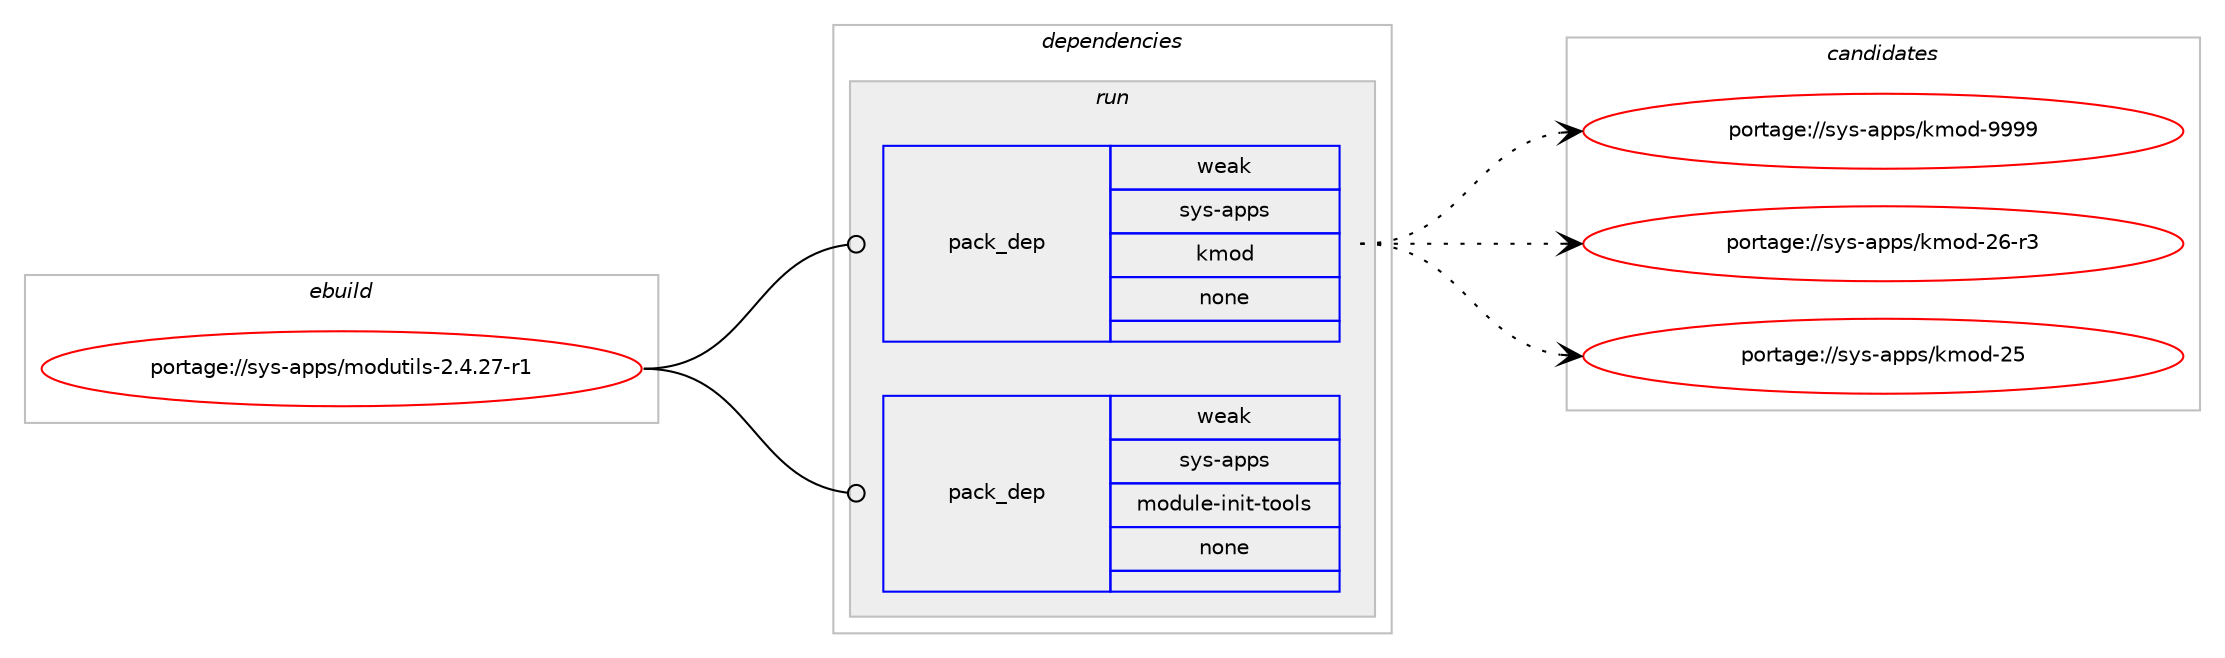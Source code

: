 digraph prolog {

# *************
# Graph options
# *************

newrank=true;
concentrate=true;
compound=true;
graph [rankdir=LR,fontname=Helvetica,fontsize=10,ranksep=1.5];#, ranksep=2.5, nodesep=0.2];
edge  [arrowhead=vee];
node  [fontname=Helvetica,fontsize=10];

# **********
# The ebuild
# **********

subgraph cluster_leftcol {
color=gray;
rank=same;
label=<<i>ebuild</i>>;
id [label="portage://sys-apps/modutils-2.4.27-r1", color=red, width=4, href="../sys-apps/modutils-2.4.27-r1.svg"];
}

# ****************
# The dependencies
# ****************

subgraph cluster_midcol {
color=gray;
label=<<i>dependencies</i>>;
subgraph cluster_compile {
fillcolor="#eeeeee";
style=filled;
label=<<i>compile</i>>;
}
subgraph cluster_compileandrun {
fillcolor="#eeeeee";
style=filled;
label=<<i>compile and run</i>>;
}
subgraph cluster_run {
fillcolor="#eeeeee";
style=filled;
label=<<i>run</i>>;
subgraph pack49608 {
dependency64770 [label=<<TABLE BORDER="0" CELLBORDER="1" CELLSPACING="0" CELLPADDING="4" WIDTH="220"><TR><TD ROWSPAN="6" CELLPADDING="30">pack_dep</TD></TR><TR><TD WIDTH="110">weak</TD></TR><TR><TD>sys-apps</TD></TR><TR><TD>kmod</TD></TR><TR><TD>none</TD></TR><TR><TD></TD></TR></TABLE>>, shape=none, color=blue];
}
id:e -> dependency64770:w [weight=20,style="solid",arrowhead="odot"];
subgraph pack49609 {
dependency64771 [label=<<TABLE BORDER="0" CELLBORDER="1" CELLSPACING="0" CELLPADDING="4" WIDTH="220"><TR><TD ROWSPAN="6" CELLPADDING="30">pack_dep</TD></TR><TR><TD WIDTH="110">weak</TD></TR><TR><TD>sys-apps</TD></TR><TR><TD>module-init-tools</TD></TR><TR><TD>none</TD></TR><TR><TD></TD></TR></TABLE>>, shape=none, color=blue];
}
id:e -> dependency64771:w [weight=20,style="solid",arrowhead="odot"];
}
}

# **************
# The candidates
# **************

subgraph cluster_choices {
rank=same;
color=gray;
label=<<i>candidates</i>>;

subgraph choice49608 {
color=black;
nodesep=1;
choice1151211154597112112115471071091111004557575757 [label="portage://sys-apps/kmod-9999", color=red, width=4,href="../sys-apps/kmod-9999.svg"];
choice1151211154597112112115471071091111004550544511451 [label="portage://sys-apps/kmod-26-r3", color=red, width=4,href="../sys-apps/kmod-26-r3.svg"];
choice115121115459711211211547107109111100455053 [label="portage://sys-apps/kmod-25", color=red, width=4,href="../sys-apps/kmod-25.svg"];
dependency64770:e -> choice1151211154597112112115471071091111004557575757:w [style=dotted,weight="100"];
dependency64770:e -> choice1151211154597112112115471071091111004550544511451:w [style=dotted,weight="100"];
dependency64770:e -> choice115121115459711211211547107109111100455053:w [style=dotted,weight="100"];
}
subgraph choice49609 {
color=black;
nodesep=1;
}
}

}
